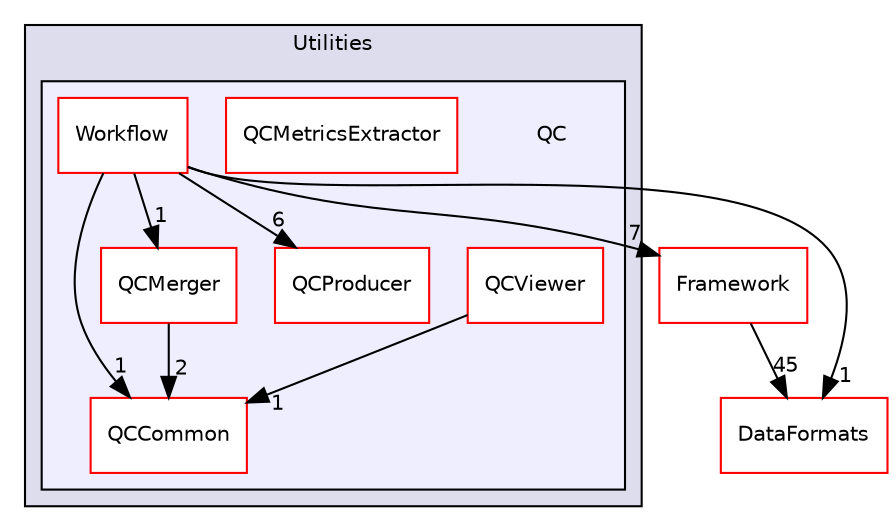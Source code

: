 digraph "/home/travis/build/AliceO2Group/AliceO2/Utilities/QC" {
  bgcolor=transparent;
  compound=true
  node [ fontsize="10", fontname="Helvetica"];
  edge [ labelfontsize="10", labelfontname="Helvetica"];
  subgraph clusterdir_b05a5fa85f84bfc9013183c9d87f9a36 {
    graph [ bgcolor="#ddddee", pencolor="black", label="Utilities" fontname="Helvetica", fontsize="10", URL="dir_b05a5fa85f84bfc9013183c9d87f9a36.html"]
  subgraph clusterdir_47a906a1cbf8a6449f7ddaf217b22a51 {
    graph [ bgcolor="#eeeeff", pencolor="black", label="" URL="dir_47a906a1cbf8a6449f7ddaf217b22a51.html"];
    dir_47a906a1cbf8a6449f7ddaf217b22a51 [shape=plaintext label="QC"];
    dir_9c2311bfeda3fb38e02fb69ee46566d3 [shape=box label="QCCommon" color="red" fillcolor="white" style="filled" URL="dir_9c2311bfeda3fb38e02fb69ee46566d3.html"];
    dir_3e4e15287e49cb295431b9ceb891089a [shape=box label="QCMerger" color="red" fillcolor="white" style="filled" URL="dir_3e4e15287e49cb295431b9ceb891089a.html"];
    dir_6870ba479da496c7ce4954f260c04020 [shape=box label="QCMetricsExtractor" color="red" fillcolor="white" style="filled" URL="dir_6870ba479da496c7ce4954f260c04020.html"];
    dir_27aa4c457c70931ae4284a576d00171f [shape=box label="QCProducer" color="red" fillcolor="white" style="filled" URL="dir_27aa4c457c70931ae4284a576d00171f.html"];
    dir_ed04e426e99dbe57a6e59c8944ea6785 [shape=box label="QCViewer" color="red" fillcolor="white" style="filled" URL="dir_ed04e426e99dbe57a6e59c8944ea6785.html"];
    dir_45d378d1db9f2a6c19d0ae38b88bf2f2 [shape=box label="Workflow" color="red" fillcolor="white" style="filled" URL="dir_45d378d1db9f2a6c19d0ae38b88bf2f2.html"];
  }
  }
  dir_bcbb2cf9a3d3d83e5515c82071a07177 [shape=box label="Framework" color="red" URL="dir_bcbb2cf9a3d3d83e5515c82071a07177.html"];
  dir_2171f7ec022c5423887b07c69b2f5b48 [shape=box label="DataFormats" color="red" URL="dir_2171f7ec022c5423887b07c69b2f5b48.html"];
  dir_ed04e426e99dbe57a6e59c8944ea6785->dir_9c2311bfeda3fb38e02fb69ee46566d3 [headlabel="1", labeldistance=1.5 headhref="dir_000487_000470.html"];
  dir_bcbb2cf9a3d3d83e5515c82071a07177->dir_2171f7ec022c5423887b07c69b2f5b48 [headlabel="45", labeldistance=1.5 headhref="dir_000035_000054.html"];
  dir_45d378d1db9f2a6c19d0ae38b88bf2f2->dir_27aa4c457c70931ae4284a576d00171f [headlabel="6", labeldistance=1.5 headhref="dir_000492_000482.html"];
  dir_45d378d1db9f2a6c19d0ae38b88bf2f2->dir_9c2311bfeda3fb38e02fb69ee46566d3 [headlabel="1", labeldistance=1.5 headhref="dir_000492_000470.html"];
  dir_45d378d1db9f2a6c19d0ae38b88bf2f2->dir_bcbb2cf9a3d3d83e5515c82071a07177 [headlabel="7", labeldistance=1.5 headhref="dir_000492_000035.html"];
  dir_45d378d1db9f2a6c19d0ae38b88bf2f2->dir_2171f7ec022c5423887b07c69b2f5b48 [headlabel="1", labeldistance=1.5 headhref="dir_000492_000054.html"];
  dir_45d378d1db9f2a6c19d0ae38b88bf2f2->dir_3e4e15287e49cb295431b9ceb891089a [headlabel="1", labeldistance=1.5 headhref="dir_000492_000473.html"];
  dir_3e4e15287e49cb295431b9ceb891089a->dir_9c2311bfeda3fb38e02fb69ee46566d3 [headlabel="2", labeldistance=1.5 headhref="dir_000473_000470.html"];
}
